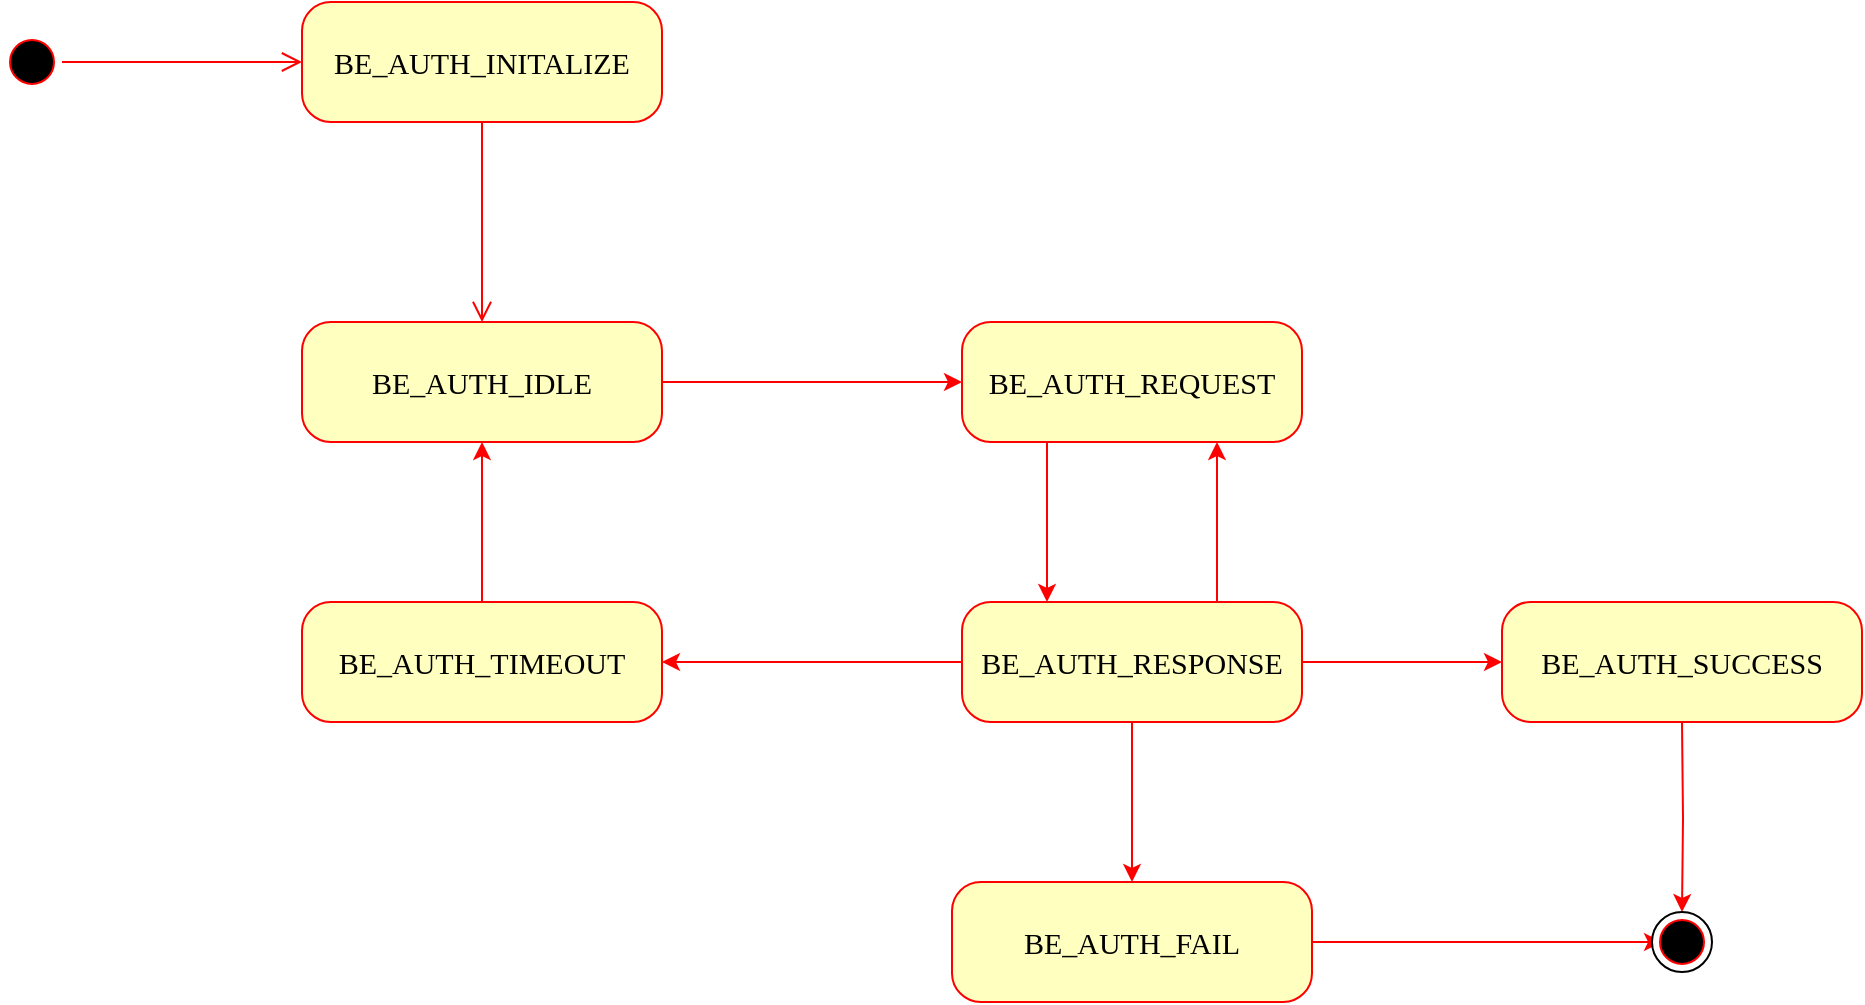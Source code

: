 <mxfile version="21.6.5" type="github">
  <diagram name="Page-1" id="58cdce13-f638-feb5-8d6f-7d28b1aa9fa0">
    <mxGraphModel dx="1742" dy="750" grid="1" gridSize="10" guides="1" tooltips="1" connect="1" arrows="1" fold="1" page="1" pageScale="1" pageWidth="1100" pageHeight="850" background="none" math="0" shadow="0">
      <root>
        <mxCell id="0" />
        <mxCell id="1" parent="0" />
        <mxCell id="382b91b5511bd0f7-1" value="" style="ellipse;html=1;shape=startState;fillColor=#000000;strokeColor=#ff0000;rounded=1;shadow=0;comic=0;labelBackgroundColor=none;fontFamily=Verdana;fontSize=12;fontColor=#000000;align=center;direction=south;" parent="1" vertex="1">
          <mxGeometry x="130" y="135" width="30" height="30" as="geometry" />
        </mxCell>
        <mxCell id="382b91b5511bd0f7-6" value="&lt;font style=&quot;font-size: 15px;&quot;&gt;BE_AUTH_INITALIZE&lt;/font&gt;" style="rounded=1;whiteSpace=wrap;html=1;arcSize=24;fillColor=#ffffc0;strokeColor=#ff0000;shadow=0;comic=0;labelBackgroundColor=none;fontFamily=Verdana;fontSize=12;fontColor=#000000;align=center;" parent="1" vertex="1">
          <mxGeometry x="280" y="120" width="180" height="60" as="geometry" />
        </mxCell>
        <mxCell id="EyutYtKu1SHdMu5Y15GH-21" style="edgeStyle=orthogonalEdgeStyle;rounded=0;orthogonalLoop=1;jettySize=auto;html=1;exitX=1;exitY=0.5;exitDx=0;exitDy=0;entryX=0;entryY=0.5;entryDx=0;entryDy=0;strokeColor=#FF0000;" edge="1" parent="1" source="382b91b5511bd0f7-7" target="EyutYtKu1SHdMu5Y15GH-7">
          <mxGeometry relative="1" as="geometry" />
        </mxCell>
        <mxCell id="382b91b5511bd0f7-7" value="&lt;font style=&quot;font-size: 15px;&quot;&gt;BE_AUTH_IDLE&lt;/font&gt;" style="rounded=1;whiteSpace=wrap;html=1;arcSize=24;fillColor=#ffffc0;strokeColor=#ff0000;shadow=0;comic=0;labelBackgroundColor=none;fontFamily=Verdana;fontSize=12;fontColor=#000000;align=center;" parent="1" vertex="1">
          <mxGeometry x="280" y="280" width="180" height="60" as="geometry" />
        </mxCell>
        <mxCell id="2a3bc250acf0617d-9" style="edgeStyle=orthogonalEdgeStyle;html=1;labelBackgroundColor=none;endArrow=open;endSize=8;strokeColor=#ff0000;fontFamily=Verdana;fontSize=12;align=left;" parent="1" source="382b91b5511bd0f7-1" target="382b91b5511bd0f7-6" edge="1">
          <mxGeometry relative="1" as="geometry" />
        </mxCell>
        <mxCell id="EyutYtKu1SHdMu5Y15GH-6" style="edgeStyle=orthogonalEdgeStyle;html=1;labelBackgroundColor=none;endArrow=open;endSize=8;strokeColor=#ff0000;fontFamily=Verdana;fontSize=12;align=left;" edge="1" parent="1" source="382b91b5511bd0f7-6" target="382b91b5511bd0f7-7">
          <mxGeometry relative="1" as="geometry">
            <mxPoint x="550" y="170" as="sourcePoint" />
            <mxPoint x="675" y="170" as="targetPoint" />
          </mxGeometry>
        </mxCell>
        <mxCell id="EyutYtKu1SHdMu5Y15GH-22" style="edgeStyle=orthogonalEdgeStyle;rounded=0;orthogonalLoop=1;jettySize=auto;html=1;exitX=0.25;exitY=1;exitDx=0;exitDy=0;entryX=0.25;entryY=0;entryDx=0;entryDy=0;strokeColor=#FF0000;" edge="1" parent="1" source="EyutYtKu1SHdMu5Y15GH-7" target="EyutYtKu1SHdMu5Y15GH-8">
          <mxGeometry relative="1" as="geometry" />
        </mxCell>
        <mxCell id="EyutYtKu1SHdMu5Y15GH-7" value="&lt;font style=&quot;font-size: 15px;&quot;&gt;BE_AUTH_REQUEST&lt;/font&gt;" style="rounded=1;whiteSpace=wrap;html=1;arcSize=24;fillColor=#ffffc0;strokeColor=#ff0000;shadow=0;comic=0;labelBackgroundColor=none;fontFamily=Verdana;fontSize=12;fontColor=#000000;align=center;" vertex="1" parent="1">
          <mxGeometry x="610" y="280" width="170" height="60" as="geometry" />
        </mxCell>
        <mxCell id="EyutYtKu1SHdMu5Y15GH-23" style="edgeStyle=orthogonalEdgeStyle;rounded=0;orthogonalLoop=1;jettySize=auto;html=1;exitX=0.75;exitY=0;exitDx=0;exitDy=0;entryX=0.75;entryY=1;entryDx=0;entryDy=0;strokeColor=#FF0000;" edge="1" parent="1" source="EyutYtKu1SHdMu5Y15GH-8" target="EyutYtKu1SHdMu5Y15GH-7">
          <mxGeometry relative="1" as="geometry" />
        </mxCell>
        <mxCell id="EyutYtKu1SHdMu5Y15GH-24" style="edgeStyle=orthogonalEdgeStyle;rounded=0;orthogonalLoop=1;jettySize=auto;html=1;exitX=0;exitY=0.5;exitDx=0;exitDy=0;strokeColor=#FF0000;" edge="1" parent="1" source="EyutYtKu1SHdMu5Y15GH-8" target="EyutYtKu1SHdMu5Y15GH-14">
          <mxGeometry relative="1" as="geometry" />
        </mxCell>
        <mxCell id="EyutYtKu1SHdMu5Y15GH-8" value="&lt;font style=&quot;font-size: 15px;&quot;&gt;BE_AUTH_RESPONSE&lt;/font&gt;" style="rounded=1;whiteSpace=wrap;html=1;arcSize=24;fillColor=#ffffc0;strokeColor=#ff0000;shadow=0;comic=0;labelBackgroundColor=none;fontFamily=Verdana;fontSize=12;fontColor=#000000;align=center;" vertex="1" parent="1">
          <mxGeometry x="610" y="420" width="170" height="60" as="geometry" />
        </mxCell>
        <mxCell id="EyutYtKu1SHdMu5Y15GH-28" value="" style="edgeStyle=orthogonalEdgeStyle;rounded=0;orthogonalLoop=1;jettySize=auto;html=1;startArrow=classic;startFill=1;endArrow=none;endFill=0;strokeColor=#FF0000;" edge="1" parent="1" source="EyutYtKu1SHdMu5Y15GH-13" target="EyutYtKu1SHdMu5Y15GH-8">
          <mxGeometry relative="1" as="geometry" />
        </mxCell>
        <mxCell id="EyutYtKu1SHdMu5Y15GH-33" style="edgeStyle=orthogonalEdgeStyle;rounded=0;orthogonalLoop=1;jettySize=auto;html=1;exitX=1;exitY=0.5;exitDx=0;exitDy=0;entryX=0.5;entryY=0.833;entryDx=0;entryDy=0;entryPerimeter=0;strokeColor=#FF0000;" edge="1" parent="1" source="EyutYtKu1SHdMu5Y15GH-13" target="EyutYtKu1SHdMu5Y15GH-29">
          <mxGeometry relative="1" as="geometry">
            <mxPoint x="950" y="590" as="targetPoint" />
          </mxGeometry>
        </mxCell>
        <mxCell id="EyutYtKu1SHdMu5Y15GH-13" value="&lt;span style=&quot;font-size: 15px;&quot;&gt;BE_AUTH_FAIL&lt;/span&gt;" style="rounded=1;whiteSpace=wrap;html=1;arcSize=24;fillColor=#ffffc0;strokeColor=#ff0000;shadow=0;comic=0;labelBackgroundColor=none;fontFamily=Verdana;fontSize=12;fontColor=#000000;align=center;" vertex="1" parent="1">
          <mxGeometry x="605" y="560" width="180" height="60" as="geometry" />
        </mxCell>
        <mxCell id="EyutYtKu1SHdMu5Y15GH-25" style="edgeStyle=orthogonalEdgeStyle;rounded=0;orthogonalLoop=1;jettySize=auto;html=1;exitX=0.5;exitY=0;exitDx=0;exitDy=0;strokeColor=#FF0000;" edge="1" parent="1" source="EyutYtKu1SHdMu5Y15GH-14" target="382b91b5511bd0f7-7">
          <mxGeometry relative="1" as="geometry" />
        </mxCell>
        <mxCell id="EyutYtKu1SHdMu5Y15GH-14" value="&lt;font style=&quot;font-size: 15px;&quot;&gt;BE_AUTH_TIMEOUT&lt;/font&gt;" style="rounded=1;whiteSpace=wrap;html=1;arcSize=24;fillColor=#ffffc0;strokeColor=#ff0000;shadow=0;comic=0;labelBackgroundColor=none;fontFamily=Verdana;fontSize=12;fontColor=#000000;align=center;" vertex="1" parent="1">
          <mxGeometry x="280" y="420" width="180" height="60" as="geometry" />
        </mxCell>
        <mxCell id="EyutYtKu1SHdMu5Y15GH-32" style="edgeStyle=orthogonalEdgeStyle;rounded=0;orthogonalLoop=1;jettySize=auto;html=1;exitX=0.5;exitY=1;exitDx=0;exitDy=0;entryX=0.5;entryY=0;entryDx=0;entryDy=0;strokeColor=#FF0000;" edge="1" parent="1" target="EyutYtKu1SHdMu5Y15GH-30">
          <mxGeometry relative="1" as="geometry">
            <mxPoint x="970" y="480" as="sourcePoint" />
          </mxGeometry>
        </mxCell>
        <mxCell id="EyutYtKu1SHdMu5Y15GH-15" value="&lt;font style=&quot;font-size: 15px;&quot;&gt;BE_AUTH_SUCCESS&lt;/font&gt;" style="rounded=1;whiteSpace=wrap;html=1;arcSize=24;fillColor=#ffffc0;strokeColor=#ff0000;shadow=0;comic=0;labelBackgroundColor=none;fontFamily=Verdana;fontSize=12;fontColor=#000000;align=center;" vertex="1" parent="1">
          <mxGeometry x="880" y="420" width="180" height="60" as="geometry" />
        </mxCell>
        <mxCell id="EyutYtKu1SHdMu5Y15GH-26" value="" style="endArrow=classic;html=1;rounded=0;exitX=1;exitY=0.5;exitDx=0;exitDy=0;strokeColor=#FF0000;" edge="1" parent="1" source="EyutYtKu1SHdMu5Y15GH-8">
          <mxGeometry width="50" height="50" relative="1" as="geometry">
            <mxPoint x="520" y="440" as="sourcePoint" />
            <mxPoint x="880" y="450" as="targetPoint" />
          </mxGeometry>
        </mxCell>
        <mxCell id="EyutYtKu1SHdMu5Y15GH-30" value="" style="ellipse;whiteSpace=wrap;html=1;aspect=fixed;" vertex="1" parent="1">
          <mxGeometry x="955" y="575" width="30" height="30" as="geometry" />
        </mxCell>
        <mxCell id="EyutYtKu1SHdMu5Y15GH-29" value="" style="ellipse;html=1;shape=startState;fillColor=#000000;strokeColor=#ff0000;rounded=1;shadow=0;comic=0;labelBackgroundColor=none;fontFamily=Verdana;fontSize=12;fontColor=#000000;align=center;direction=south;" vertex="1" parent="1">
          <mxGeometry x="955" y="575" width="30" height="30" as="geometry" />
        </mxCell>
      </root>
    </mxGraphModel>
  </diagram>
</mxfile>
